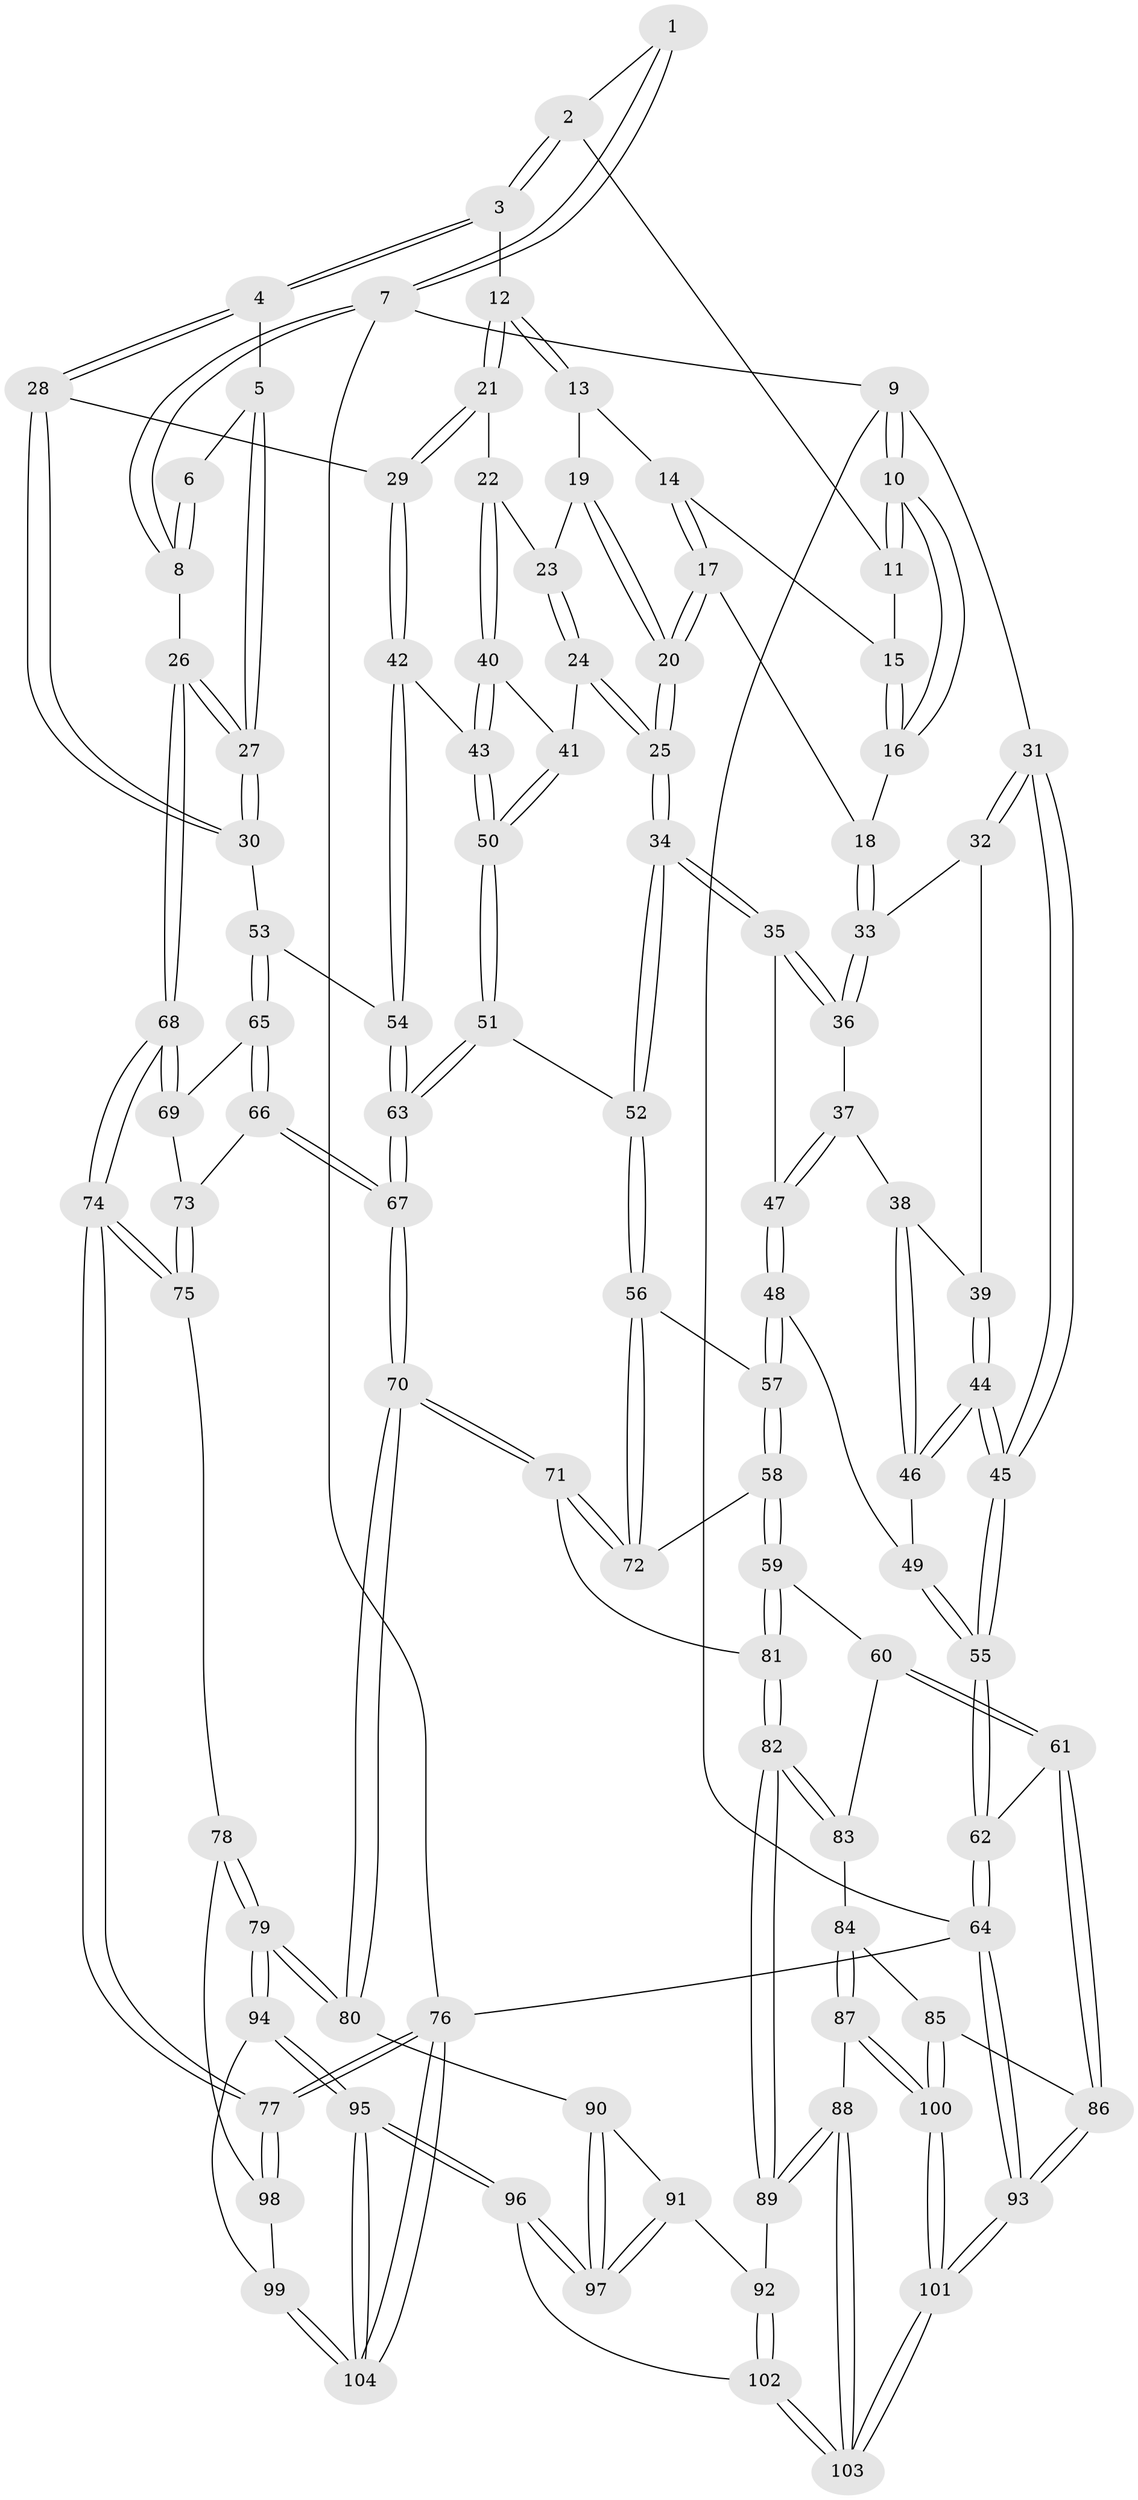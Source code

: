 // Generated by graph-tools (version 1.1) at 2025/11/02/27/25 16:11:51]
// undirected, 104 vertices, 257 edges
graph export_dot {
graph [start="1"]
  node [color=gray90,style=filled];
  1 [pos="+1+0"];
  2 [pos="+0.6453810353545436+0"];
  3 [pos="+0.7154707392229732+0.1273496777426099"];
  4 [pos="+0.7172507927131545+0.12870313770245165"];
  5 [pos="+0.8250039133948681+0.15944840697690862"];
  6 [pos="+0.9013420186959642+0.05457098856434527"];
  7 [pos="+1+0"];
  8 [pos="+1+0.17261926414976697"];
  9 [pos="+0+0"];
  10 [pos="+0+0"];
  11 [pos="+0.3448389443705532+0"];
  12 [pos="+0.6414515999478647+0.175814347321006"];
  13 [pos="+0.49110951457050583+0.1786244102738551"];
  14 [pos="+0.3935228452885139+0.07815068398021136"];
  15 [pos="+0.38958145315708276+0.07168115646176772"];
  16 [pos="+0.28208075241137137+0.2366031018609357"];
  17 [pos="+0.3847603631371139+0.2471789160066059"];
  18 [pos="+0.28200193140580765+0.23916660778277155"];
  19 [pos="+0.4801332675714723+0.22864698933758457"];
  20 [pos="+0.40463278544898845+0.27503657447393887"];
  21 [pos="+0.5966565365607932+0.28347418356128257"];
  22 [pos="+0.5792085665833132+0.29889519647120893"];
  23 [pos="+0.4836431327106206+0.23599532152181182"];
  24 [pos="+0.4906959368690021+0.32257997895179846"];
  25 [pos="+0.3896790588450425+0.37658596393080696"];
  26 [pos="+1+0.3572080159880587"];
  27 [pos="+1+0.3539769223808273"];
  28 [pos="+0.7278432439585272+0.30273961729410515"];
  29 [pos="+0.6994813711649555+0.36881254345097403"];
  30 [pos="+0.9552364570749525+0.3720426941188055"];
  31 [pos="+0+0"];
  32 [pos="+0.15865125032011929+0.2707409342397319"];
  33 [pos="+0.26999131704938845+0.26844887776368914"];
  34 [pos="+0.37411058486704873+0.40070849659001023"];
  35 [pos="+0.31107854828347753+0.3671918487873977"];
  36 [pos="+0.30758012971458853+0.3623766731278228"];
  37 [pos="+0.18886158321472873+0.34685605690662985"];
  38 [pos="+0.172786646422935+0.33985046490547305"];
  39 [pos="+0.1591276899196845+0.3094751713685971"];
  40 [pos="+0.5627094901115103+0.3271102486826831"];
  41 [pos="+0.5548490612874495+0.3330607593455414"];
  42 [pos="+0.6989370073861809+0.3956606136883775"];
  43 [pos="+0.6389880354369433+0.38822399963453313"];
  44 [pos="+0.0687478198166962+0.38788195824780497"];
  45 [pos="+0+0.5002375808974318"];
  46 [pos="+0.16089803457082497+0.3743835885836178"];
  47 [pos="+0.2137133410822104+0.4231226710844483"];
  48 [pos="+0.21206708073033684+0.4245331600490479"];
  49 [pos="+0.17327404267944427+0.4158993936426612"];
  50 [pos="+0.5387334572695125+0.4365441176398106"];
  51 [pos="+0.5259440571468782+0.46153939088039075"];
  52 [pos="+0.383655355155448+0.42913670657844477"];
  53 [pos="+0.7364563988053074+0.4341221788427013"];
  54 [pos="+0.711606918615259+0.4216224197180152"];
  55 [pos="+0+0.5861077518796743"];
  56 [pos="+0.3674327254679479+0.47146438962595505"];
  57 [pos="+0.21345161972966112+0.4706062683924663"];
  58 [pos="+0.16027235750049065+0.5991946394447539"];
  59 [pos="+0.11499533691972574+0.62549068045815"];
  60 [pos="+0.10138220635105522+0.6312606786408249"];
  61 [pos="+0+0.6234860892160282"];
  62 [pos="+0+0.6035609365287397"];
  63 [pos="+0.5784139954407335+0.5342356127873081"];
  64 [pos="+0+1"];
  65 [pos="+0.7533131307006502+0.5046084840222372"];
  66 [pos="+0.7252563415179806+0.612149919493549"];
  67 [pos="+0.5919253884851878+0.7049059264983227"];
  68 [pos="+1+0.44607162077749163"];
  69 [pos="+0.8547190008876593+0.5261998095384235"];
  70 [pos="+0.5883674919902624+0.7132866524927809"];
  71 [pos="+0.46066869400310995+0.7116960311001039"];
  72 [pos="+0.3490312576071552+0.5563131094349827"];
  73 [pos="+0.7808832813366864+0.6119287591023139"];
  74 [pos="+1+0.657978061507365"];
  75 [pos="+1+0.7059772397735747"];
  76 [pos="+1+1"];
  77 [pos="+1+1"];
  78 [pos="+0.8426020937374432+0.8175229504946576"];
  79 [pos="+0.6980698820390999+0.8597622474680404"];
  80 [pos="+0.6159592293687125+0.7580330152298295"];
  81 [pos="+0.43611362653280056+0.7297703877786558"];
  82 [pos="+0.43413531581648845+0.7317053039056022"];
  83 [pos="+0.2014067820324356+0.7398067833674531"];
  84 [pos="+0.21729554753450625+0.78826389604688"];
  85 [pos="+0.1044343763059739+0.8799327466086633"];
  86 [pos="+0.09859453026185185+0.8768194554419324"];
  87 [pos="+0.2792574978927458+0.8762359111134856"];
  88 [pos="+0.29119770018180263+0.8787932174501641"];
  89 [pos="+0.35192623467045114+0.8590162667865904"];
  90 [pos="+0.47950471590600297+0.9061693631150078"];
  91 [pos="+0.3865913752041864+0.8997792617698279"];
  92 [pos="+0.36963814826126384+0.8838658724490892"];
  93 [pos="+0+1"];
  94 [pos="+0.6833931248145143+1"];
  95 [pos="+0.6679805387680066+1"];
  96 [pos="+0.5455822241973802+1"];
  97 [pos="+0.47061850198856703+1"];
  98 [pos="+0.8855032039773677+0.8796760160985417"];
  99 [pos="+0.9269709754730288+0.9421887025498907"];
  100 [pos="+0.16006587834175534+0.9279760679130612"];
  101 [pos="+0.13541229687247155+1"];
  102 [pos="+0.3417692044472292+1"];
  103 [pos="+0.2907405323619636+1"];
  104 [pos="+1+1"];
  1 -- 2;
  1 -- 7;
  1 -- 7;
  2 -- 3;
  2 -- 3;
  2 -- 11;
  3 -- 4;
  3 -- 4;
  3 -- 12;
  4 -- 5;
  4 -- 28;
  4 -- 28;
  5 -- 6;
  5 -- 27;
  5 -- 27;
  6 -- 8;
  6 -- 8;
  7 -- 8;
  7 -- 8;
  7 -- 9;
  7 -- 76;
  8 -- 26;
  9 -- 10;
  9 -- 10;
  9 -- 31;
  9 -- 64;
  10 -- 11;
  10 -- 11;
  10 -- 16;
  10 -- 16;
  11 -- 15;
  12 -- 13;
  12 -- 13;
  12 -- 21;
  12 -- 21;
  13 -- 14;
  13 -- 19;
  14 -- 15;
  14 -- 17;
  14 -- 17;
  15 -- 16;
  15 -- 16;
  16 -- 18;
  17 -- 18;
  17 -- 20;
  17 -- 20;
  18 -- 33;
  18 -- 33;
  19 -- 20;
  19 -- 20;
  19 -- 23;
  20 -- 25;
  20 -- 25;
  21 -- 22;
  21 -- 29;
  21 -- 29;
  22 -- 23;
  22 -- 40;
  22 -- 40;
  23 -- 24;
  23 -- 24;
  24 -- 25;
  24 -- 25;
  24 -- 41;
  25 -- 34;
  25 -- 34;
  26 -- 27;
  26 -- 27;
  26 -- 68;
  26 -- 68;
  27 -- 30;
  27 -- 30;
  28 -- 29;
  28 -- 30;
  28 -- 30;
  29 -- 42;
  29 -- 42;
  30 -- 53;
  31 -- 32;
  31 -- 32;
  31 -- 45;
  31 -- 45;
  32 -- 33;
  32 -- 39;
  33 -- 36;
  33 -- 36;
  34 -- 35;
  34 -- 35;
  34 -- 52;
  34 -- 52;
  35 -- 36;
  35 -- 36;
  35 -- 47;
  36 -- 37;
  37 -- 38;
  37 -- 47;
  37 -- 47;
  38 -- 39;
  38 -- 46;
  38 -- 46;
  39 -- 44;
  39 -- 44;
  40 -- 41;
  40 -- 43;
  40 -- 43;
  41 -- 50;
  41 -- 50;
  42 -- 43;
  42 -- 54;
  42 -- 54;
  43 -- 50;
  43 -- 50;
  44 -- 45;
  44 -- 45;
  44 -- 46;
  44 -- 46;
  45 -- 55;
  45 -- 55;
  46 -- 49;
  47 -- 48;
  47 -- 48;
  48 -- 49;
  48 -- 57;
  48 -- 57;
  49 -- 55;
  49 -- 55;
  50 -- 51;
  50 -- 51;
  51 -- 52;
  51 -- 63;
  51 -- 63;
  52 -- 56;
  52 -- 56;
  53 -- 54;
  53 -- 65;
  53 -- 65;
  54 -- 63;
  54 -- 63;
  55 -- 62;
  55 -- 62;
  56 -- 57;
  56 -- 72;
  56 -- 72;
  57 -- 58;
  57 -- 58;
  58 -- 59;
  58 -- 59;
  58 -- 72;
  59 -- 60;
  59 -- 81;
  59 -- 81;
  60 -- 61;
  60 -- 61;
  60 -- 83;
  61 -- 62;
  61 -- 86;
  61 -- 86;
  62 -- 64;
  62 -- 64;
  63 -- 67;
  63 -- 67;
  64 -- 93;
  64 -- 93;
  64 -- 76;
  65 -- 66;
  65 -- 66;
  65 -- 69;
  66 -- 67;
  66 -- 67;
  66 -- 73;
  67 -- 70;
  67 -- 70;
  68 -- 69;
  68 -- 69;
  68 -- 74;
  68 -- 74;
  69 -- 73;
  70 -- 71;
  70 -- 71;
  70 -- 80;
  70 -- 80;
  71 -- 72;
  71 -- 72;
  71 -- 81;
  73 -- 75;
  73 -- 75;
  74 -- 75;
  74 -- 75;
  74 -- 77;
  74 -- 77;
  75 -- 78;
  76 -- 77;
  76 -- 77;
  76 -- 104;
  76 -- 104;
  77 -- 98;
  77 -- 98;
  78 -- 79;
  78 -- 79;
  78 -- 98;
  79 -- 80;
  79 -- 80;
  79 -- 94;
  79 -- 94;
  80 -- 90;
  81 -- 82;
  81 -- 82;
  82 -- 83;
  82 -- 83;
  82 -- 89;
  82 -- 89;
  83 -- 84;
  84 -- 85;
  84 -- 87;
  84 -- 87;
  85 -- 86;
  85 -- 100;
  85 -- 100;
  86 -- 93;
  86 -- 93;
  87 -- 88;
  87 -- 100;
  87 -- 100;
  88 -- 89;
  88 -- 89;
  88 -- 103;
  88 -- 103;
  89 -- 92;
  90 -- 91;
  90 -- 97;
  90 -- 97;
  91 -- 92;
  91 -- 97;
  91 -- 97;
  92 -- 102;
  92 -- 102;
  93 -- 101;
  93 -- 101;
  94 -- 95;
  94 -- 95;
  94 -- 99;
  95 -- 96;
  95 -- 96;
  95 -- 104;
  95 -- 104;
  96 -- 97;
  96 -- 97;
  96 -- 102;
  98 -- 99;
  99 -- 104;
  99 -- 104;
  100 -- 101;
  100 -- 101;
  101 -- 103;
  101 -- 103;
  102 -- 103;
  102 -- 103;
}
